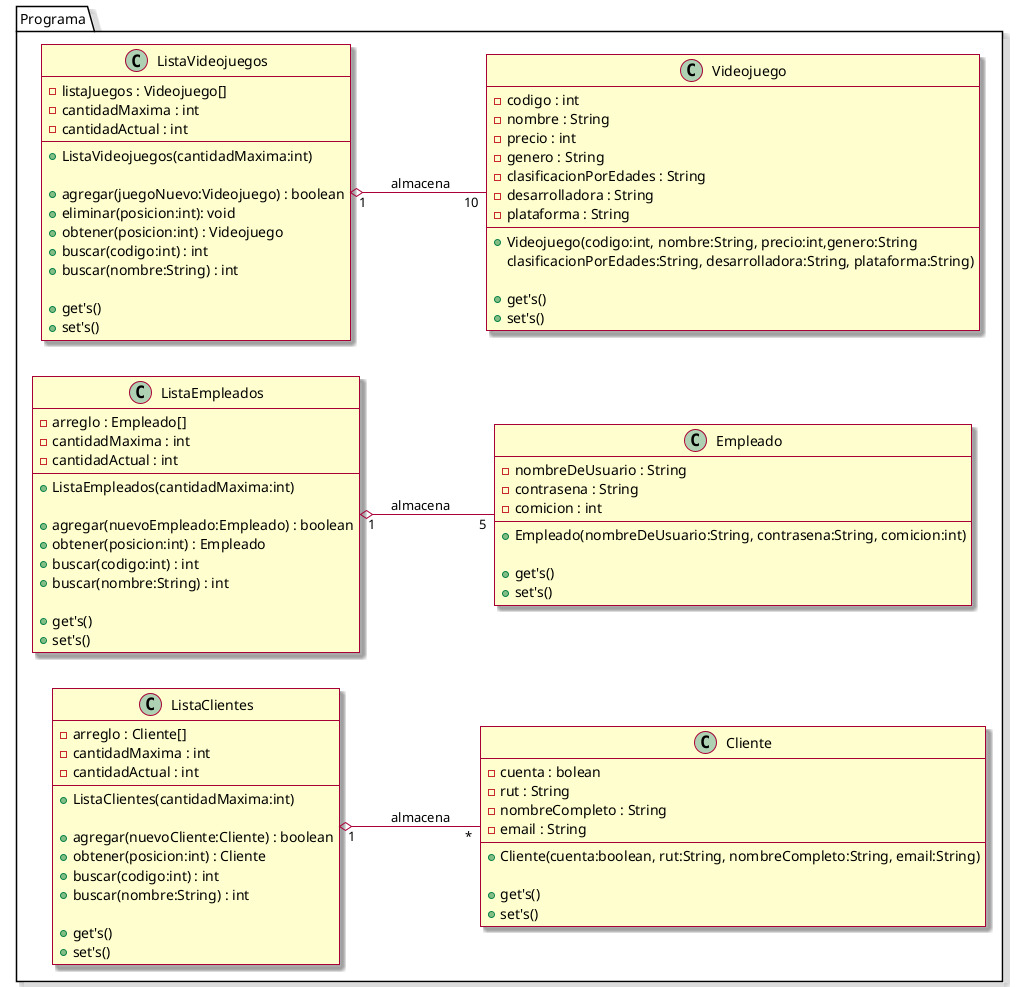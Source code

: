 @startuml
'https://plantuml.com/class-diagram

left to right direction
skin rose



package Programa {

    'Clases

    class Videojuego{

        - codigo : int
        - nombre : String
        - precio : int
        - genero : String
        - clasificacionPorEdades : String
        - desarrolladora : String
        - plataforma : String

        + Videojuego(codigo:int, nombre:String, precio:int,genero:String
        clasificacionPorEdades:String, desarrolladora:String, plataforma:String)

        +get's()
        +set's()

    }

    class ListaVideojuegos{

        - listaJuegos : Videojuego[]
        - cantidadMaxima : int
        - cantidadActual : int

        + ListaVideojuegos(cantidadMaxima:int)

        + agregar(juegoNuevo:Videojuego) : boolean
        + eliminar(posicion:int): void
        + obtener(posicion:int) : Videojuego
        + buscar(codigo:int) : int
        + buscar(nombre:String) : int

        + get's()
        + set's()

    }

    class Empleado{
        - nombreDeUsuario : String
        - contrasena : String
        - comicion : int

        + Empleado(nombreDeUsuario:String, contrasena:String, comicion:int)

        + get's()
        + set's()

    }

    class ListaEmpleados{

        - arreglo : Empleado[]
        - cantidadMaxima : int
        - cantidadActual : int

        + ListaEmpleados(cantidadMaxima:int)

        + agregar(nuevoEmpleado:Empleado) : boolean
        + obtener(posicion:int) : Empleado
        + buscar(codigo:int) : int
        + buscar(nombre:String) : int

        + get's()
        + set's()

    }

    class Cliente{

        - cuenta : bolean
        - rut : String
        - nombreCompleto : String
        - email : String

        + Cliente(cuenta:boolean, rut:String, nombreCompleto:String, email:String)

        + get's()
        + set's()

    }

    class ListaClientes{

        - arreglo : Cliente[]
        - cantidadMaxima : int
        - cantidadActual : int

        + ListaClientes(cantidadMaxima:int)

        + agregar(nuevoCliente:Cliente) : boolean
        + obtener(posicion:int) : Cliente
        + buscar(codigo:int) : int
        + buscar(nombre:String) : int

        + get's()
        + set's()

    }


}


'Relaciones

ListaVideojuegos "1" o-- "10" Videojuego : almacena
ListaEmpleados "1" o-- "5" Empleado : almacena
ListaClientes "1" o-- "*" Cliente : almacena


@enduml
